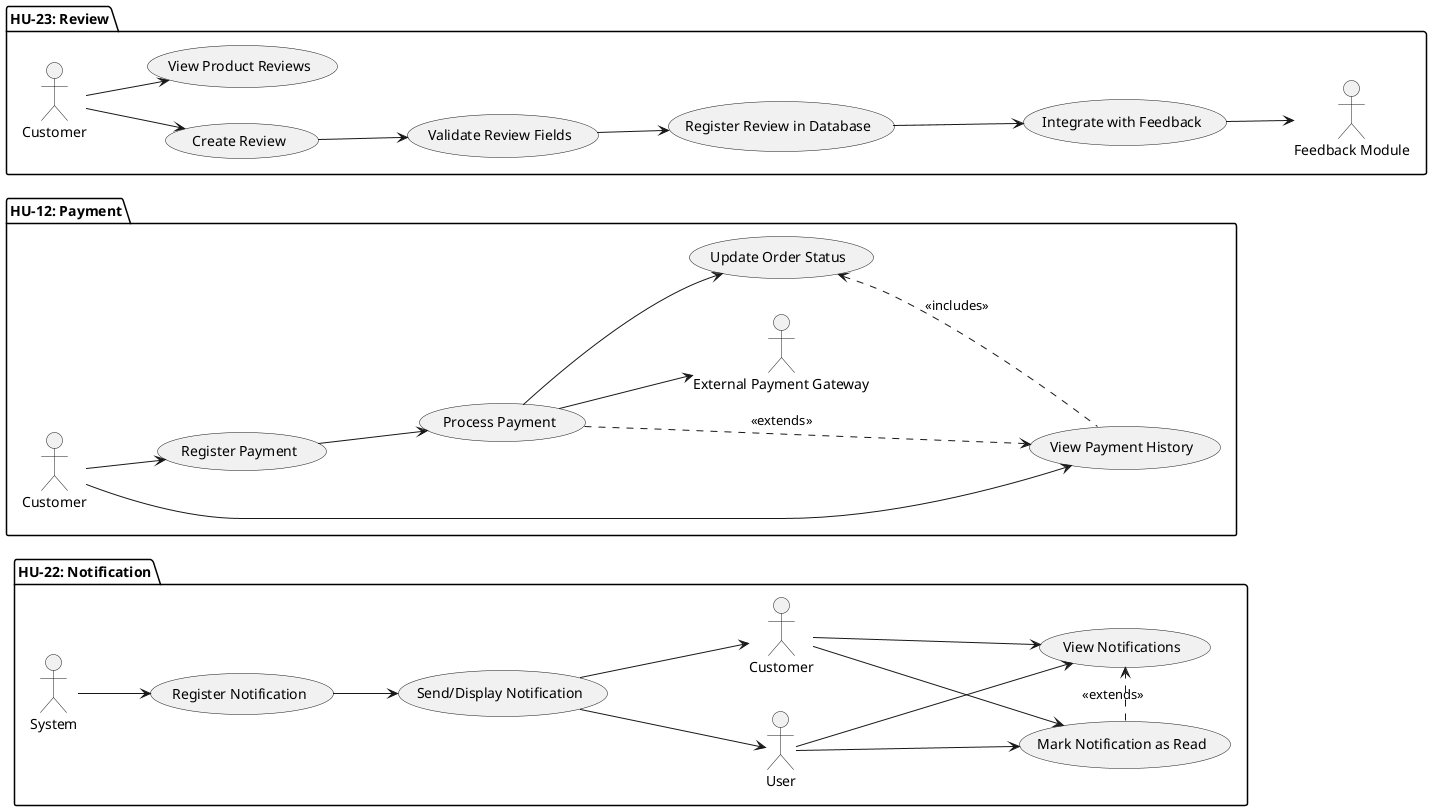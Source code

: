 @startuml
  left to right direction

  package "HU-22: Notification" {

    'Actors'
    actor "System" as SystemN
    actor "User" as UserN
    actor "Customer" as CustomerN

    'Use Cases'
    usecase "Register Notification" as UCN1
    usecase "Send/Display Notification" as UCN2
    usecase "Mark Notification as Read" as UCN3
    usecase "View Notifications" as UCN4

    'Relationships'
    SystemN --> UCN1
    UCN1 --> UCN2
    UCN2 --> UserN
    UCN2 --> CustomerN

    UserN --> UCN3
    CustomerN --> UCN3

    UserN --> UCN4
    CustomerN --> UCN4

    UCN3 .> UCN4 : <<extends>>
  }

  package "HU-12: Payment" {

    'Actors'
    actor "Customer" as CustomerP
    actor "External Payment Gateway" as PaymentGatewayP

    'Use Cases'
    usecase "Register Payment" as UCP1
    usecase "Process Payment" as UCP2
    usecase "Update Order Status" as UCP3
    usecase "View Payment History" as UCP4

    'Relationships'
    CustomerP --> UCP1
    CustomerP --> UCP4

    UCP1 --> UCP2
    UCP2 --> PaymentGatewayP
    UCP2 .> UCP4 : <<extends>>
    UCP3 <.. UCP4 : <<includes>>

    UCP2 --> UCP3
  }

    package "HU-23: Review" {

    'Actors'
    actor "Customer" as Customer
    actor "Feedback Module" as FeedbackModule

    'Use Cases'
    usecase "Create Review" as UC1
    usecase "Validate Review Fields" as UC2
    usecase "Register Review in Database" as UC3
    usecase "Integrate with Feedback" as UC4
    usecase "View Product Reviews" as UC5

    'Relationships'
    Customer --> UC1
    UC1 --> UC2
    UC2 --> UC3
    UC3 --> UC4
    UC4 --> FeedbackModule
    Customer --> UC5
  }
@enduml
